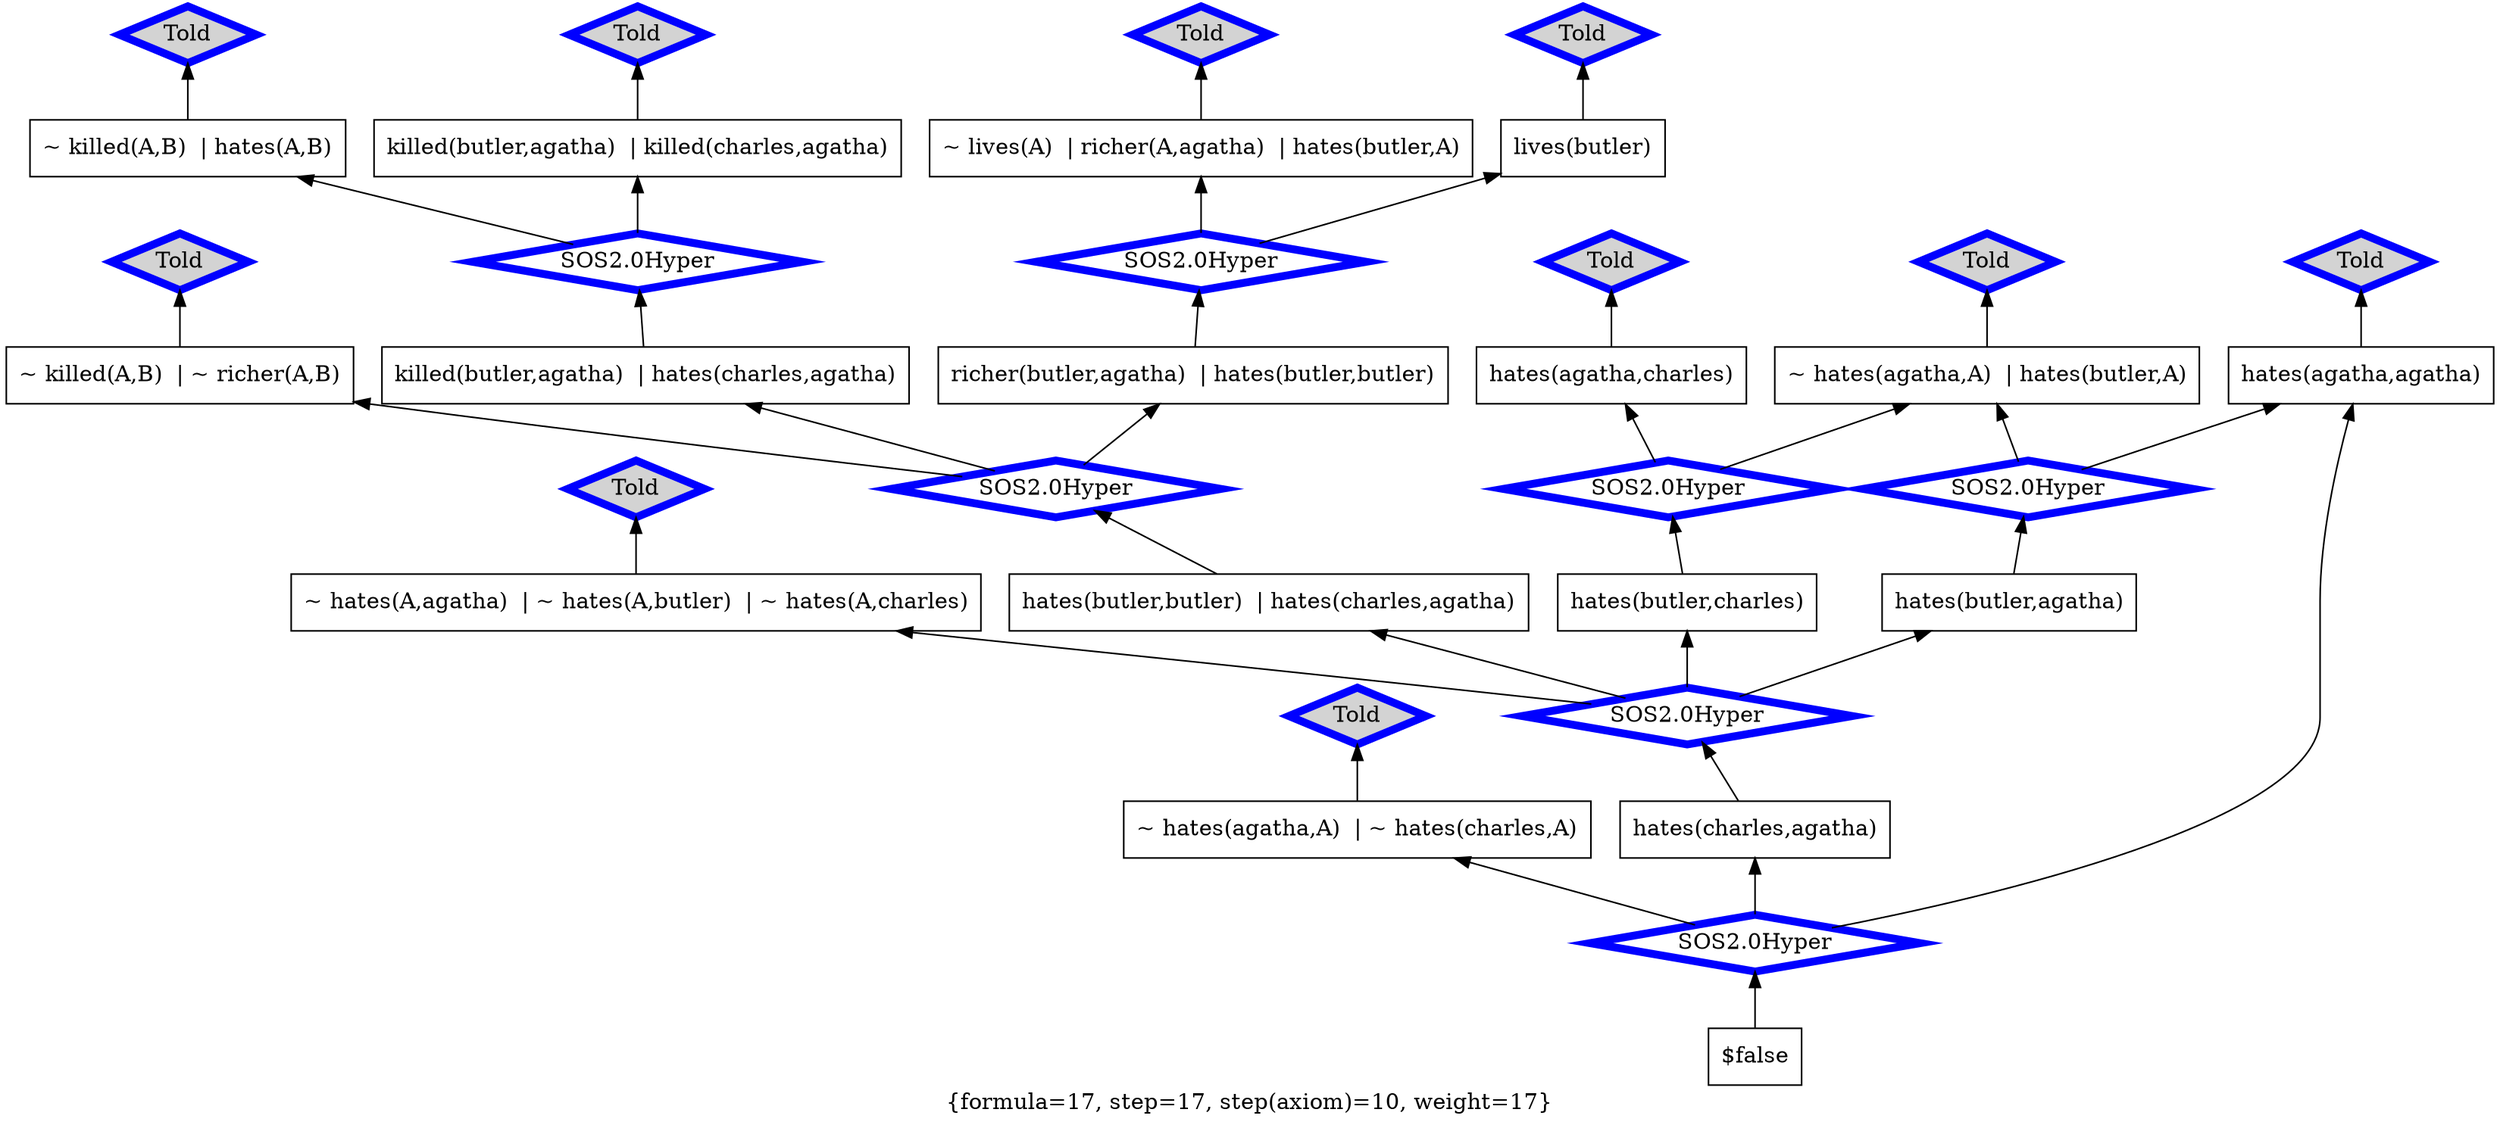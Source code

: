 digraph g 
{ rankdir=BT;
 labelloc=b label="{formula=17, step=17, step(axiom)=10, weight=17}"  
 "x_4" [ color="black" shape="box" label="~ killed(A,B)  | hates(A,B)" fillcolor="white" style="filled"  ];
  "x_82" [ color="black" shape="box" label="~ hates(agatha,A)  | hates(butler,A)" fillcolor="white" style="filled"  ];
  "x_156" [ color="black" shape="box" label="hates(butler,charles)" fillcolor="white" style="filled"  ];
  "x_67" [ color="black" shape="box" label="~ hates(A,agatha)  | ~ hates(A,butler)  | ~ hates(A,charles)" fillcolor="white" style="filled"  ];
  "x_273" [ color="black" shape="box" label="richer(butler,agatha)  | hates(butler,butler)" fillcolor="white" style="filled"  ];
  "x_94" [ color="black" shape="box" label="~ hates(agatha,A)  | ~ hates(charles,A)" fillcolor="white" style="filled"  ];
  "x_322" [ color="black" shape="box" label="~ killed(A,B)  | ~ richer(A,B)" fillcolor="white" style="filled"  ];
  "x_23" [ color="black" shape="box" label="hates(charles,agatha)" fillcolor="white" style="filled"  ];
  "x_391" [ color="black" shape="box" label="hates(butler,butler)  | hates(charles,agatha)" fillcolor="white" style="filled"  ];
  "x_14" [ color="black" shape="box" label="~ lives(A)  | richer(A,agatha)  | hates(butler,A)" fillcolor="white" style="filled"  ];
  "x_73" [ color="black" shape="box" label="$false" fillcolor="white" style="filled"  ];
  "x_348" [ color="black" shape="box" label="hates(agatha,agatha)" fillcolor="white" style="filled"  ];
  "x_349" [ color="black" shape="box" label="killed(butler,agatha)  | hates(charles,agatha)" fillcolor="white" style="filled"  ];
  "x_380" [ color="black" shape="box" label="lives(butler)" fillcolor="white" style="filled"  ];
  "x_267" [ color="black" shape="box" label="hates(agatha,charles)" fillcolor="white" style="filled"  ];
  "x_351" [ color="black" shape="box" label="hates(butler,agatha)" fillcolor="white" style="filled"  ];
  "x_397" [ color="black" shape="box" label="killed(butler,agatha)  | killed(charles,agatha)" fillcolor="white" style="filled"  ];
  "-7f2be617:1240b4a10d1:-4663" [ URL="http://browser.inference-web.org/iwbrowser/BrowseNodeSet?url=http%3A%2F%2Finference-web.org%2Fproofs%2Ftptp%2FSolutions%2FPUZ%2FPUZ001-1%2FSOS---2.0%2Fanswer.owl%23ns_1" color="blue" shape="diamond" label="Told" fillcolor="lightgrey" style="filled" penwidth="5"  ];
  "x_322" -> "-7f2be617:1240b4a10d1:-4663";
  "-7f2be617:1240b4a10d1:-4698" [ URL="http://browser.inference-web.org/iwbrowser/BrowseNodeSet?url=http%3A%2F%2Finference-web.org%2Fproofs%2Ftptp%2FSolutions%2FPUZ%2FPUZ001-1%2FSOS---2.0%2Fanswer.owl%23ns_21" color="blue" shape="diamond" label="SOS2.0Hyper" fillcolor="white" style="filled" penwidth="5"  ];
  "x_23" -> "-7f2be617:1240b4a10d1:-4698";
  "-7f2be617:1240b4a10d1:-4698" -> "x_67";
  "-7f2be617:1240b4a10d1:-4698" -> "x_156";
  "-7f2be617:1240b4a10d1:-4698" -> "x_351";
  "-7f2be617:1240b4a10d1:-4698" -> "x_391";
  "-7f2be617:1240b4a10d1:-4682" [ URL="http://browser.inference-web.org/iwbrowser/BrowseNodeSet?url=http%3A%2F%2Finference-web.org%2Fproofs%2Ftptp%2FSolutions%2FPUZ%2FPUZ001-1%2FSOS---2.0%2Fanswer.owl%23ns_15" color="blue" shape="diamond" label="SOS2.0Hyper" fillcolor="white" style="filled" penwidth="5"  ];
  "x_351" -> "-7f2be617:1240b4a10d1:-4682";
  "-7f2be617:1240b4a10d1:-4682" -> "x_82";
  "-7f2be617:1240b4a10d1:-4682" -> "x_348";
  "-7f2be617:1240b4a10d1:-46a8" [ URL="http://browser.inference-web.org/iwbrowser/BrowseNodeSet?url=http%3A%2F%2Finference-web.org%2Fproofs%2Ftptp%2FSolutions%2FPUZ%2FPUZ001-1%2FSOS---2.0%2Fanswer.owl%23answer" color="blue" shape="diamond" label="SOS2.0Hyper" fillcolor="white" style="filled" penwidth="5"  ];
  "x_73" -> "-7f2be617:1240b4a10d1:-46a8";
  "-7f2be617:1240b4a10d1:-46a8" -> "x_23";
  "-7f2be617:1240b4a10d1:-46a8" -> "x_94";
  "-7f2be617:1240b4a10d1:-46a8" -> "x_348";
  "-7f2be617:1240b4a10d1:-4659" [ URL="http://browser.inference-web.org/iwbrowser/BrowseNodeSet?url=http%3A%2F%2Finference-web.org%2Fproofs%2Ftptp%2FSolutions%2FPUZ%2FPUZ001-1%2FSOS---2.0%2Fanswer.owl%23ns_6" color="blue" shape="diamond" label="Told" fillcolor="lightgrey" style="filled" penwidth="5"  ];
  "x_14" -> "-7f2be617:1240b4a10d1:-4659";
  "-7f2be617:1240b4a10d1:-4668" [ URL="http://browser.inference-web.org/iwbrowser/BrowseNodeSet?url=http%3A%2F%2Finference-web.org%2Fproofs%2Ftptp%2FSolutions%2FPUZ%2FPUZ001-1%2FSOS---2.0%2Fanswer.owl%23ns_12" color="blue" shape="diamond" label="Told" fillcolor="lightgrey" style="filled" penwidth="5"  ];
  "x_397" -> "-7f2be617:1240b4a10d1:-4668";
  "-7f2be617:1240b4a10d1:-4678" [ URL="http://browser.inference-web.org/iwbrowser/BrowseNodeSet?url=http%3A%2F%2Finference-web.org%2Fproofs%2Ftptp%2FSolutions%2FPUZ%2FPUZ001-1%2FSOS---2.0%2Fanswer.owl%23ns_19" color="blue" shape="diamond" label="SOS2.0Hyper" fillcolor="white" style="filled" penwidth="5"  ];
  "x_391" -> "-7f2be617:1240b4a10d1:-4678";
  "-7f2be617:1240b4a10d1:-4678" -> "x_273";
  "-7f2be617:1240b4a10d1:-4678" -> "x_322";
  "-7f2be617:1240b4a10d1:-4678" -> "x_349";
  "-7f2be617:1240b4a10d1:-469d" [ URL="http://browser.inference-web.org/iwbrowser/BrowseNodeSet?url=http%3A%2F%2Finference-web.org%2Fproofs%2Ftptp%2FSolutions%2FPUZ%2FPUZ001-1%2FSOS---2.0%2Fanswer.owl%23ns_2" color="blue" shape="diamond" label="Told" fillcolor="lightgrey" style="filled" penwidth="5"  ];
  "x_94" -> "-7f2be617:1240b4a10d1:-469d";
  "-7f2be617:1240b4a10d1:-4687" [ URL="http://browser.inference-web.org/iwbrowser/BrowseNodeSet?url=http%3A%2F%2Finference-web.org%2Fproofs%2Ftptp%2FSolutions%2FPUZ%2FPUZ001-1%2FSOS---2.0%2Fanswer.owl%23ns_11" color="blue" shape="diamond" label="Told" fillcolor="lightgrey" style="filled" penwidth="5"  ];
  "x_267" -> "-7f2be617:1240b4a10d1:-4687";
  "-7f2be617:1240b4a10d1:-4691" [ URL="http://browser.inference-web.org/iwbrowser/BrowseNodeSet?url=http%3A%2F%2Finference-web.org%2Fproofs%2Ftptp%2FSolutions%2FPUZ%2FPUZ001-1%2FSOS---2.0%2Fanswer.owl%23ns_17" color="blue" shape="diamond" label="SOS2.0Hyper" fillcolor="white" style="filled" penwidth="5"  ];
  "x_156" -> "-7f2be617:1240b4a10d1:-4691";
  "-7f2be617:1240b4a10d1:-4691" -> "x_82";
  "-7f2be617:1240b4a10d1:-4691" -> "x_267";
  "-7f2be617:1240b4a10d1:-46a2" [ URL="http://browser.inference-web.org/iwbrowser/BrowseNodeSet?url=http%3A%2F%2Finference-web.org%2Fproofs%2Ftptp%2FSolutions%2FPUZ%2FPUZ001-1%2FSOS---2.0%2Fanswer.owl%23ns_10" color="blue" shape="diamond" label="Told" fillcolor="lightgrey" style="filled" penwidth="5"  ];
  "x_348" -> "-7f2be617:1240b4a10d1:-46a2";
  "-7f2be617:1240b4a10d1:-4672" [ URL="http://browser.inference-web.org/iwbrowser/BrowseNodeSet?url=http%3A%2F%2Finference-web.org%2Fproofs%2Ftptp%2FSolutions%2FPUZ%2FPUZ001-1%2FSOS---2.0%2Fanswer.owl%23ns_18" color="blue" shape="diamond" label="SOS2.0Hyper" fillcolor="white" style="filled" penwidth="5"  ];
  "x_349" -> "-7f2be617:1240b4a10d1:-4672";
  "-7f2be617:1240b4a10d1:-4672" -> "x_4";
  "-7f2be617:1240b4a10d1:-4672" -> "x_397";
  "-7f2be617:1240b4a10d1:-467d" [ URL="http://browser.inference-web.org/iwbrowser/BrowseNodeSet?url=http%3A%2F%2Finference-web.org%2Fproofs%2Ftptp%2FSolutions%2FPUZ%2FPUZ001-1%2FSOS---2.0%2Fanswer.owl%23ns_3" color="blue" shape="diamond" label="Told" fillcolor="lightgrey" style="filled" penwidth="5"  ];
  "x_67" -> "-7f2be617:1240b4a10d1:-467d";
  "-7f2be617:1240b4a10d1:-466d" [ URL="http://browser.inference-web.org/iwbrowser/BrowseNodeSet?url=http%3A%2F%2Finference-web.org%2Fproofs%2Ftptp%2FSolutions%2FPUZ%2FPUZ001-1%2FSOS---2.0%2Fanswer.owl%23ns_4" color="blue" shape="diamond" label="Told" fillcolor="lightgrey" style="filled" penwidth="5"  ];
  "x_4" -> "-7f2be617:1240b4a10d1:-466d";
  "-7f2be617:1240b4a10d1:-4654" [ URL="http://browser.inference-web.org/iwbrowser/BrowseNodeSet?url=http%3A%2F%2Finference-web.org%2Fproofs%2Ftptp%2FSolutions%2FPUZ%2FPUZ001-1%2FSOS---2.0%2Fanswer.owl%23ns_8" color="blue" shape="diamond" label="Told" fillcolor="lightgrey" style="filled" penwidth="5"  ];
  "x_380" -> "-7f2be617:1240b4a10d1:-4654";
  "-7f2be617:1240b4a10d1:-468c" [ URL="http://browser.inference-web.org/iwbrowser/BrowseNodeSet?url=http%3A%2F%2Finference-web.org%2Fproofs%2Ftptp%2FSolutions%2FPUZ%2FPUZ001-1%2FSOS---2.0%2Fanswer.owl%23ns_5" color="blue" shape="diamond" label="Told" fillcolor="lightgrey" style="filled" penwidth="5"  ];
  "x_82" -> "-7f2be617:1240b4a10d1:-468c";
  "-7f2be617:1240b4a10d1:-465e" [ URL="http://browser.inference-web.org/iwbrowser/BrowseNodeSet?url=http%3A%2F%2Finference-web.org%2Fproofs%2Ftptp%2FSolutions%2FPUZ%2FPUZ001-1%2FSOS---2.0%2Fanswer.owl%23ns_14" color="blue" shape="diamond" label="SOS2.0Hyper" fillcolor="white" style="filled" penwidth="5"  ];
  "x_273" -> "-7f2be617:1240b4a10d1:-465e";
  "-7f2be617:1240b4a10d1:-465e" -> "x_14";
  "-7f2be617:1240b4a10d1:-465e" -> "x_380";
  }
